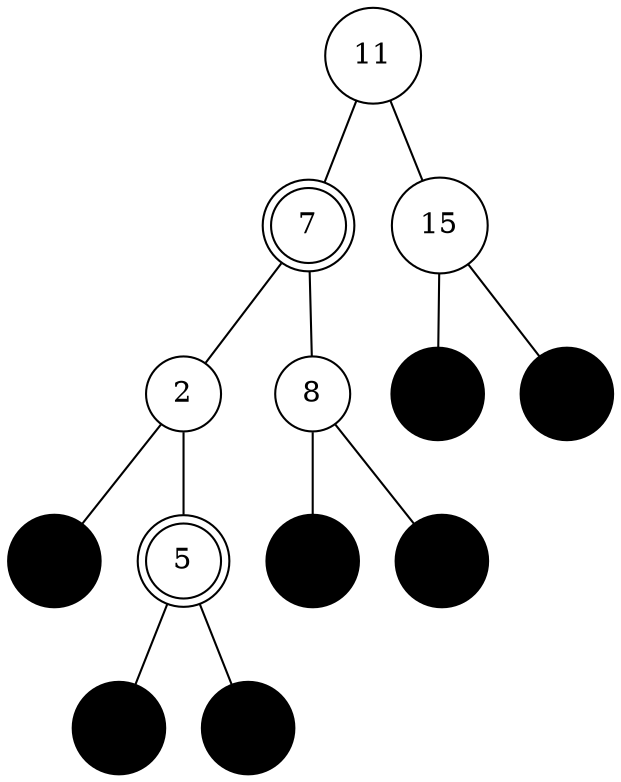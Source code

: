 		graph g{
			node[ordering=out];
			11[shape=circle];
			2[shape=circle];
			7[shape=doublecircle];
			15[shape=circle];
			5[shape=doublecircle];
			8[shape=circle];
			node[shape=circle,color=black,style=filled,fillcolor=black];
			e1;
			e2;
			e3;
			e4;
			e5;
			e6;
			e7;
			11--7;
			11--15;
			7--2;
			7--8;
			2--e1;
			2--5;
			15--e2;
			15--e3
			5--e4;
			5--e5;
			8--e6;
			8--e7;
		}